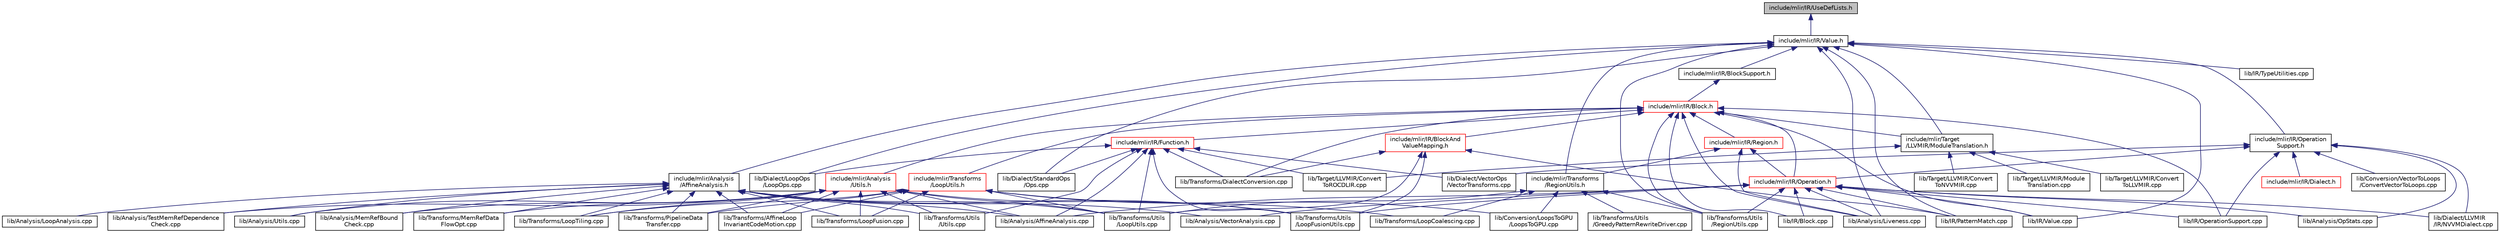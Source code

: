 digraph "include/mlir/IR/UseDefLists.h"
{
  bgcolor="transparent";
  edge [fontname="Helvetica",fontsize="10",labelfontname="Helvetica",labelfontsize="10"];
  node [fontname="Helvetica",fontsize="10",shape=record];
  Node24 [label="include/mlir/IR/UseDefLists.h",height=0.2,width=0.4,color="black", fillcolor="grey75", style="filled", fontcolor="black"];
  Node24 -> Node25 [dir="back",color="midnightblue",fontsize="10",style="solid",fontname="Helvetica"];
  Node25 [label="include/mlir/IR/Value.h",height=0.2,width=0.4,color="black",URL="$Value_8h.html"];
  Node25 -> Node26 [dir="back",color="midnightblue",fontsize="10",style="solid",fontname="Helvetica"];
  Node26 [label="include/mlir/Analysis\l/AffineAnalysis.h",height=0.2,width=0.4,color="black",URL="$AffineAnalysis_8h.html"];
  Node26 -> Node27 [dir="back",color="midnightblue",fontsize="10",style="solid",fontname="Helvetica"];
  Node27 [label="lib/Analysis/AffineAnalysis.cpp",height=0.2,width=0.4,color="black",URL="$AffineAnalysis_8cpp.html"];
  Node26 -> Node28 [dir="back",color="midnightblue",fontsize="10",style="solid",fontname="Helvetica"];
  Node28 [label="lib/Analysis/LoopAnalysis.cpp",height=0.2,width=0.4,color="black",URL="$LoopAnalysis_8cpp.html"];
  Node26 -> Node29 [dir="back",color="midnightblue",fontsize="10",style="solid",fontname="Helvetica"];
  Node29 [label="lib/Analysis/MemRefBound\lCheck.cpp",height=0.2,width=0.4,color="black",URL="$MemRefBoundCheck_8cpp.html"];
  Node26 -> Node30 [dir="back",color="midnightblue",fontsize="10",style="solid",fontname="Helvetica"];
  Node30 [label="lib/Analysis/TestMemRefDependence\lCheck.cpp",height=0.2,width=0.4,color="black",URL="$TestMemRefDependenceCheck_8cpp.html"];
  Node26 -> Node31 [dir="back",color="midnightblue",fontsize="10",style="solid",fontname="Helvetica"];
  Node31 [label="lib/Analysis/Utils.cpp",height=0.2,width=0.4,color="black",URL="$Analysis_2Utils_8cpp.html"];
  Node26 -> Node32 [dir="back",color="midnightblue",fontsize="10",style="solid",fontname="Helvetica"];
  Node32 [label="lib/Analysis/VectorAnalysis.cpp",height=0.2,width=0.4,color="black",URL="$VectorAnalysis_8cpp.html"];
  Node26 -> Node33 [dir="back",color="midnightblue",fontsize="10",style="solid",fontname="Helvetica"];
  Node33 [label="lib/Transforms/AffineLoop\lInvariantCodeMotion.cpp",height=0.2,width=0.4,color="black",URL="$AffineLoopInvariantCodeMotion_8cpp.html"];
  Node26 -> Node34 [dir="back",color="midnightblue",fontsize="10",style="solid",fontname="Helvetica"];
  Node34 [label="lib/Transforms/LoopFusion.cpp",height=0.2,width=0.4,color="black",URL="$LoopFusion_8cpp.html"];
  Node26 -> Node35 [dir="back",color="midnightblue",fontsize="10",style="solid",fontname="Helvetica"];
  Node35 [label="lib/Transforms/LoopTiling.cpp",height=0.2,width=0.4,color="black",URL="$LoopTiling_8cpp.html"];
  Node26 -> Node36 [dir="back",color="midnightblue",fontsize="10",style="solid",fontname="Helvetica"];
  Node36 [label="lib/Transforms/MemRefData\lFlowOpt.cpp",height=0.2,width=0.4,color="black",URL="$MemRefDataFlowOpt_8cpp.html"];
  Node26 -> Node37 [dir="back",color="midnightblue",fontsize="10",style="solid",fontname="Helvetica"];
  Node37 [label="lib/Transforms/PipelineData\lTransfer.cpp",height=0.2,width=0.4,color="black",URL="$PipelineDataTransfer_8cpp.html"];
  Node26 -> Node38 [dir="back",color="midnightblue",fontsize="10",style="solid",fontname="Helvetica"];
  Node38 [label="lib/Transforms/Utils\l/LoopFusionUtils.cpp",height=0.2,width=0.4,color="black",URL="$LoopFusionUtils_8cpp.html"];
  Node26 -> Node39 [dir="back",color="midnightblue",fontsize="10",style="solid",fontname="Helvetica"];
  Node39 [label="lib/Transforms/Utils\l/LoopUtils.cpp",height=0.2,width=0.4,color="black",URL="$LoopUtils_8cpp.html"];
  Node26 -> Node40 [dir="back",color="midnightblue",fontsize="10",style="solid",fontname="Helvetica"];
  Node40 [label="lib/Transforms/Utils\l/Utils.cpp",height=0.2,width=0.4,color="black",URL="$Transforms_2Utils_2Utils_8cpp.html"];
  Node25 -> Node41 [dir="back",color="midnightblue",fontsize="10",style="solid",fontname="Helvetica"];
  Node41 [label="include/mlir/IR/BlockSupport.h",height=0.2,width=0.4,color="black",URL="$BlockSupport_8h.html"];
  Node41 -> Node42 [dir="back",color="midnightblue",fontsize="10",style="solid",fontname="Helvetica"];
  Node42 [label="include/mlir/IR/Block.h",height=0.2,width=0.4,color="red",URL="$Block_8h.html"];
  Node42 -> Node43 [dir="back",color="midnightblue",fontsize="10",style="solid",fontname="Helvetica"];
  Node43 [label="include/mlir/Analysis\l/Utils.h",height=0.2,width=0.4,color="red",URL="$Analysis_2Utils_8h.html"];
  Node43 -> Node27 [dir="back",color="midnightblue",fontsize="10",style="solid",fontname="Helvetica"];
  Node43 -> Node29 [dir="back",color="midnightblue",fontsize="10",style="solid",fontname="Helvetica"];
  Node43 -> Node30 [dir="back",color="midnightblue",fontsize="10",style="solid",fontname="Helvetica"];
  Node43 -> Node31 [dir="back",color="midnightblue",fontsize="10",style="solid",fontname="Helvetica"];
  Node43 -> Node33 [dir="back",color="midnightblue",fontsize="10",style="solid",fontname="Helvetica"];
  Node43 -> Node34 [dir="back",color="midnightblue",fontsize="10",style="solid",fontname="Helvetica"];
  Node43 -> Node35 [dir="back",color="midnightblue",fontsize="10",style="solid",fontname="Helvetica"];
  Node43 -> Node36 [dir="back",color="midnightblue",fontsize="10",style="solid",fontname="Helvetica"];
  Node43 -> Node37 [dir="back",color="midnightblue",fontsize="10",style="solid",fontname="Helvetica"];
  Node43 -> Node38 [dir="back",color="midnightblue",fontsize="10",style="solid",fontname="Helvetica"];
  Node43 -> Node39 [dir="back",color="midnightblue",fontsize="10",style="solid",fontname="Helvetica"];
  Node43 -> Node40 [dir="back",color="midnightblue",fontsize="10",style="solid",fontname="Helvetica"];
  Node42 -> Node47 [dir="back",color="midnightblue",fontsize="10",style="solid",fontname="Helvetica"];
  Node47 [label="include/mlir/IR/BlockAnd\lValueMapping.h",height=0.2,width=0.4,color="red",URL="$BlockAndValueMapping_8h.html"];
  Node47 -> Node73 [dir="back",color="midnightblue",fontsize="10",style="solid",fontname="Helvetica"];
  Node73 [label="lib/IR/PatternMatch.cpp",height=0.2,width=0.4,color="black",URL="$PatternMatch_8cpp.html"];
  Node47 -> Node75 [dir="back",color="midnightblue",fontsize="10",style="solid",fontname="Helvetica"];
  Node75 [label="lib/Transforms/DialectConversion.cpp",height=0.2,width=0.4,color="black",URL="$DialectConversion_8cpp.html"];
  Node47 -> Node38 [dir="back",color="midnightblue",fontsize="10",style="solid",fontname="Helvetica"];
  Node47 -> Node39 [dir="back",color="midnightblue",fontsize="10",style="solid",fontname="Helvetica"];
  Node42 -> Node78 [dir="back",color="midnightblue",fontsize="10",style="solid",fontname="Helvetica"];
  Node78 [label="include/mlir/IR/Function.h",height=0.2,width=0.4,color="red",URL="$Function_8h.html"];
  Node78 -> Node27 [dir="back",color="midnightblue",fontsize="10",style="solid",fontname="Helvetica"];
  Node78 -> Node157 [dir="back",color="midnightblue",fontsize="10",style="solid",fontname="Helvetica"];
  Node157 [label="lib/Dialect/LoopOps\l/LoopOps.cpp",height=0.2,width=0.4,color="black",URL="$LoopOps_8cpp.html"];
  Node78 -> Node158 [dir="back",color="midnightblue",fontsize="10",style="solid",fontname="Helvetica"];
  Node158 [label="lib/Dialect/StandardOps\l/Ops.cpp",height=0.2,width=0.4,color="black",URL="$Ops_8cpp.html"];
  Node78 -> Node159 [dir="back",color="midnightblue",fontsize="10",style="solid",fontname="Helvetica"];
  Node159 [label="lib/Dialect/VectorOps\l/VectorTransforms.cpp",height=0.2,width=0.4,color="black",URL="$VectorTransforms_8cpp.html"];
  Node78 -> Node85 [dir="back",color="midnightblue",fontsize="10",style="solid",fontname="Helvetica"];
  Node85 [label="lib/Target/LLVMIR/Convert\lToROCDLIR.cpp",height=0.2,width=0.4,color="black",URL="$ConvertToROCDLIR_8cpp.html"];
  Node78 -> Node75 [dir="back",color="midnightblue",fontsize="10",style="solid",fontname="Helvetica"];
  Node78 -> Node38 [dir="back",color="midnightblue",fontsize="10",style="solid",fontname="Helvetica"];
  Node78 -> Node39 [dir="back",color="midnightblue",fontsize="10",style="solid",fontname="Helvetica"];
  Node78 -> Node40 [dir="back",color="midnightblue",fontsize="10",style="solid",fontname="Helvetica"];
  Node42 -> Node165 [dir="back",color="midnightblue",fontsize="10",style="solid",fontname="Helvetica"];
  Node165 [label="include/mlir/IR/Operation.h",height=0.2,width=0.4,color="red",URL="$Operation_8h.html"];
  Node165 -> Node27 [dir="back",color="midnightblue",fontsize="10",style="solid",fontname="Helvetica"];
  Node165 -> Node255 [dir="back",color="midnightblue",fontsize="10",style="solid",fontname="Helvetica"];
  Node255 [label="lib/Analysis/Liveness.cpp",height=0.2,width=0.4,color="black",URL="$Liveness_8cpp.html"];
  Node165 -> Node121 [dir="back",color="midnightblue",fontsize="10",style="solid",fontname="Helvetica"];
  Node121 [label="lib/Analysis/OpStats.cpp",height=0.2,width=0.4,color="black",URL="$OpStats_8cpp.html"];
  Node165 -> Node32 [dir="back",color="midnightblue",fontsize="10",style="solid",fontname="Helvetica"];
  Node165 -> Node95 [dir="back",color="midnightblue",fontsize="10",style="solid",fontname="Helvetica"];
  Node95 [label="lib/Dialect/LLVMIR\l/IR/NVVMDialect.cpp",height=0.2,width=0.4,color="black",URL="$NVVMDialect_8cpp.html"];
  Node165 -> Node233 [dir="back",color="midnightblue",fontsize="10",style="solid",fontname="Helvetica"];
  Node233 [label="lib/IR/Block.cpp",height=0.2,width=0.4,color="black",URL="$Block_8cpp.html"];
  Node165 -> Node258 [dir="back",color="midnightblue",fontsize="10",style="solid",fontname="Helvetica"];
  Node258 [label="lib/IR/OperationSupport.cpp",height=0.2,width=0.4,color="black",URL="$OperationSupport_8cpp.html"];
  Node165 -> Node73 [dir="back",color="midnightblue",fontsize="10",style="solid",fontname="Helvetica"];
  Node165 -> Node259 [dir="back",color="midnightblue",fontsize="10",style="solid",fontname="Helvetica"];
  Node259 [label="lib/IR/Value.cpp",height=0.2,width=0.4,color="black",URL="$Value_8cpp.html"];
  Node165 -> Node38 [dir="back",color="midnightblue",fontsize="10",style="solid",fontname="Helvetica"];
  Node165 -> Node261 [dir="back",color="midnightblue",fontsize="10",style="solid",fontname="Helvetica"];
  Node261 [label="lib/Transforms/Utils\l/RegionUtils.cpp",height=0.2,width=0.4,color="black",URL="$RegionUtils_8cpp.html"];
  Node42 -> Node262 [dir="back",color="midnightblue",fontsize="10",style="solid",fontname="Helvetica"];
  Node262 [label="include/mlir/IR/Region.h",height=0.2,width=0.4,color="red",URL="$IR_2Region_8h.html"];
  Node262 -> Node165 [dir="back",color="midnightblue",fontsize="10",style="solid",fontname="Helvetica"];
  Node262 -> Node266 [dir="back",color="midnightblue",fontsize="10",style="solid",fontname="Helvetica"];
  Node266 [label="include/mlir/Transforms\l/RegionUtils.h",height=0.2,width=0.4,color="black",URL="$RegionUtils_8h.html"];
  Node266 -> Node179 [dir="back",color="midnightblue",fontsize="10",style="solid",fontname="Helvetica"];
  Node179 [label="lib/Conversion/LoopsToGPU\l/LoopsToGPU.cpp",height=0.2,width=0.4,color="black",URL="$LoopsToGPU_8cpp.html"];
  Node266 -> Node139 [dir="back",color="midnightblue",fontsize="10",style="solid",fontname="Helvetica"];
  Node139 [label="lib/Transforms/LoopCoalescing.cpp",height=0.2,width=0.4,color="black",URL="$LoopCoalescing_8cpp.html"];
  Node266 -> Node183 [dir="back",color="midnightblue",fontsize="10",style="solid",fontname="Helvetica"];
  Node183 [label="lib/Transforms/Utils\l/GreedyPatternRewriteDriver.cpp",height=0.2,width=0.4,color="black",URL="$GreedyPatternRewriteDriver_8cpp.html"];
  Node266 -> Node39 [dir="back",color="midnightblue",fontsize="10",style="solid",fontname="Helvetica"];
  Node266 -> Node261 [dir="back",color="midnightblue",fontsize="10",style="solid",fontname="Helvetica"];
  Node262 -> Node255 [dir="back",color="midnightblue",fontsize="10",style="solid",fontname="Helvetica"];
  Node42 -> Node82 [dir="back",color="midnightblue",fontsize="10",style="solid",fontname="Helvetica"];
  Node82 [label="include/mlir/Target\l/LLVMIR/ModuleTranslation.h",height=0.2,width=0.4,color="black",URL="$ModuleTranslation_8h.html"];
  Node82 -> Node83 [dir="back",color="midnightblue",fontsize="10",style="solid",fontname="Helvetica"];
  Node83 [label="lib/Target/LLVMIR/Convert\lToLLVMIR.cpp",height=0.2,width=0.4,color="black",URL="$ConvertToLLVMIR_8cpp.html"];
  Node82 -> Node84 [dir="back",color="midnightblue",fontsize="10",style="solid",fontname="Helvetica"];
  Node84 [label="lib/Target/LLVMIR/Convert\lToNVVMIR.cpp",height=0.2,width=0.4,color="black",URL="$ConvertToNVVMIR_8cpp.html"];
  Node82 -> Node85 [dir="back",color="midnightblue",fontsize="10",style="solid",fontname="Helvetica"];
  Node82 -> Node86 [dir="back",color="midnightblue",fontsize="10",style="solid",fontname="Helvetica"];
  Node86 [label="lib/Target/LLVMIR/Module\lTranslation.cpp",height=0.2,width=0.4,color="black",URL="$ModuleTranslation_8cpp.html"];
  Node42 -> Node267 [dir="back",color="midnightblue",fontsize="10",style="solid",fontname="Helvetica"];
  Node267 [label="include/mlir/Transforms\l/LoopUtils.h",height=0.2,width=0.4,color="red",URL="$LoopUtils_8h.html"];
  Node267 -> Node179 [dir="back",color="midnightblue",fontsize="10",style="solid",fontname="Helvetica"];
  Node267 -> Node33 [dir="back",color="midnightblue",fontsize="10",style="solid",fontname="Helvetica"];
  Node267 -> Node139 [dir="back",color="midnightblue",fontsize="10",style="solid",fontname="Helvetica"];
  Node267 -> Node34 [dir="back",color="midnightblue",fontsize="10",style="solid",fontname="Helvetica"];
  Node267 -> Node35 [dir="back",color="midnightblue",fontsize="10",style="solid",fontname="Helvetica"];
  Node267 -> Node37 [dir="back",color="midnightblue",fontsize="10",style="solid",fontname="Helvetica"];
  Node267 -> Node39 [dir="back",color="midnightblue",fontsize="10",style="solid",fontname="Helvetica"];
  Node42 -> Node255 [dir="back",color="midnightblue",fontsize="10",style="solid",fontname="Helvetica"];
  Node42 -> Node233 [dir="back",color="midnightblue",fontsize="10",style="solid",fontname="Helvetica"];
  Node42 -> Node258 [dir="back",color="midnightblue",fontsize="10",style="solid",fontname="Helvetica"];
  Node42 -> Node259 [dir="back",color="midnightblue",fontsize="10",style="solid",fontname="Helvetica"];
  Node42 -> Node75 [dir="back",color="midnightblue",fontsize="10",style="solid",fontname="Helvetica"];
  Node42 -> Node261 [dir="back",color="midnightblue",fontsize="10",style="solid",fontname="Helvetica"];
  Node25 -> Node268 [dir="back",color="midnightblue",fontsize="10",style="solid",fontname="Helvetica"];
  Node268 [label="include/mlir/IR/Operation\lSupport.h",height=0.2,width=0.4,color="black",URL="$OperationSupport_8h.html"];
  Node268 -> Node269 [dir="back",color="midnightblue",fontsize="10",style="solid",fontname="Helvetica"];
  Node269 [label="include/mlir/IR/Dialect.h",height=0.2,width=0.4,color="red",URL="$IR_2Dialect_8h.html"];
  Node268 -> Node165 [dir="back",color="midnightblue",fontsize="10",style="solid",fontname="Helvetica"];
  Node268 -> Node121 [dir="back",color="midnightblue",fontsize="10",style="solid",fontname="Helvetica"];
  Node268 -> Node173 [dir="back",color="midnightblue",fontsize="10",style="solid",fontname="Helvetica"];
  Node173 [label="lib/Conversion/VectorToLoops\l/ConvertVectorToLoops.cpp",height=0.2,width=0.4,color="black",URL="$ConvertVectorToLoops_8cpp.html"];
  Node268 -> Node95 [dir="back",color="midnightblue",fontsize="10",style="solid",fontname="Helvetica"];
  Node268 -> Node159 [dir="back",color="midnightblue",fontsize="10",style="solid",fontname="Helvetica"];
  Node268 -> Node258 [dir="back",color="midnightblue",fontsize="10",style="solid",fontname="Helvetica"];
  Node25 -> Node82 [dir="back",color="midnightblue",fontsize="10",style="solid",fontname="Helvetica"];
  Node25 -> Node266 [dir="back",color="midnightblue",fontsize="10",style="solid",fontname="Helvetica"];
  Node25 -> Node255 [dir="back",color="midnightblue",fontsize="10",style="solid",fontname="Helvetica"];
  Node25 -> Node157 [dir="back",color="midnightblue",fontsize="10",style="solid",fontname="Helvetica"];
  Node25 -> Node158 [dir="back",color="midnightblue",fontsize="10",style="solid",fontname="Helvetica"];
  Node25 -> Node73 [dir="back",color="midnightblue",fontsize="10",style="solid",fontname="Helvetica"];
  Node25 -> Node252 [dir="back",color="midnightblue",fontsize="10",style="solid",fontname="Helvetica"];
  Node252 [label="lib/IR/TypeUtilities.cpp",height=0.2,width=0.4,color="black",URL="$TypeUtilities_8cpp.html"];
  Node25 -> Node259 [dir="back",color="midnightblue",fontsize="10",style="solid",fontname="Helvetica"];
  Node25 -> Node261 [dir="back",color="midnightblue",fontsize="10",style="solid",fontname="Helvetica"];
}
